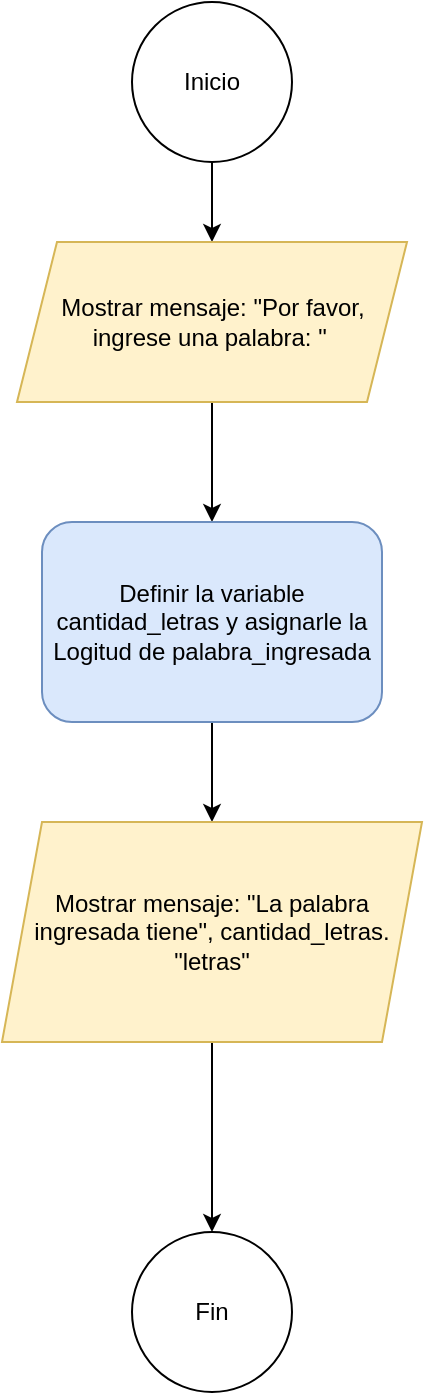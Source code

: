 <mxfile version="24.9.3">
  <diagram id="C5RBs43oDa-KdzZeNtuy" name="Page-1">
    <mxGraphModel dx="1050" dy="522" grid="1" gridSize="10" guides="1" tooltips="1" connect="1" arrows="1" fold="1" page="1" pageScale="1" pageWidth="827" pageHeight="1169" math="0" shadow="0">
      <root>
        <mxCell id="WIyWlLk6GJQsqaUBKTNV-0" />
        <mxCell id="WIyWlLk6GJQsqaUBKTNV-1" parent="WIyWlLk6GJQsqaUBKTNV-0" />
        <mxCell id="NaT2pahWK82kNTzrgSdZ-2" value="" style="edgeStyle=orthogonalEdgeStyle;rounded=0;orthogonalLoop=1;jettySize=auto;html=1;" edge="1" parent="WIyWlLk6GJQsqaUBKTNV-1" source="NaT2pahWK82kNTzrgSdZ-0" target="NaT2pahWK82kNTzrgSdZ-1">
          <mxGeometry relative="1" as="geometry" />
        </mxCell>
        <mxCell id="NaT2pahWK82kNTzrgSdZ-0" value="Inicio" style="ellipse;whiteSpace=wrap;html=1;aspect=fixed;" vertex="1" parent="WIyWlLk6GJQsqaUBKTNV-1">
          <mxGeometry x="380" y="420" width="80" height="80" as="geometry" />
        </mxCell>
        <mxCell id="NaT2pahWK82kNTzrgSdZ-4" value="" style="edgeStyle=orthogonalEdgeStyle;rounded=0;orthogonalLoop=1;jettySize=auto;html=1;" edge="1" parent="WIyWlLk6GJQsqaUBKTNV-1" source="NaT2pahWK82kNTzrgSdZ-1" target="NaT2pahWK82kNTzrgSdZ-3">
          <mxGeometry relative="1" as="geometry" />
        </mxCell>
        <mxCell id="NaT2pahWK82kNTzrgSdZ-1" value="Mostrar mensaje: &quot;Por favor, ingrese una palabra: &quot;&amp;nbsp;" style="shape=parallelogram;perimeter=parallelogramPerimeter;fixedSize=1;rounded=0;shadow=0;html=1;whiteSpace=wrap;fillColor=#fff2cc;strokeColor=#d6b656;" vertex="1" parent="WIyWlLk6GJQsqaUBKTNV-1">
          <mxGeometry x="322.5" y="540" width="195" height="80" as="geometry" />
        </mxCell>
        <mxCell id="NaT2pahWK82kNTzrgSdZ-6" value="" style="edgeStyle=orthogonalEdgeStyle;rounded=0;orthogonalLoop=1;jettySize=auto;html=1;" edge="1" parent="WIyWlLk6GJQsqaUBKTNV-1" source="NaT2pahWK82kNTzrgSdZ-3" target="NaT2pahWK82kNTzrgSdZ-5">
          <mxGeometry relative="1" as="geometry" />
        </mxCell>
        <mxCell id="NaT2pahWK82kNTzrgSdZ-3" value="Definir la variable cantidad_letras y asignarle la Logitud de palabra_ingresada" style="rounded=1;whiteSpace=wrap;html=1;fillColor=#dae8fc;strokeColor=#6c8ebf;shadow=0;" vertex="1" parent="WIyWlLk6GJQsqaUBKTNV-1">
          <mxGeometry x="335" y="680" width="170" height="100" as="geometry" />
        </mxCell>
        <mxCell id="NaT2pahWK82kNTzrgSdZ-11" value="" style="edgeStyle=orthogonalEdgeStyle;rounded=0;orthogonalLoop=1;jettySize=auto;html=1;" edge="1" parent="WIyWlLk6GJQsqaUBKTNV-1" source="NaT2pahWK82kNTzrgSdZ-5" target="NaT2pahWK82kNTzrgSdZ-10">
          <mxGeometry relative="1" as="geometry" />
        </mxCell>
        <mxCell id="NaT2pahWK82kNTzrgSdZ-5" value="Mostrar mensaje: &quot;La palabra ingresada tiene&quot;, cantidad_letras. &quot;letras&quot;" style="shape=parallelogram;perimeter=parallelogramPerimeter;whiteSpace=wrap;html=1;fixedSize=1;fillColor=#fff2cc;strokeColor=#d6b656;rounded=0;shadow=0;" vertex="1" parent="WIyWlLk6GJQsqaUBKTNV-1">
          <mxGeometry x="315" y="830" width="210" height="110" as="geometry" />
        </mxCell>
        <mxCell id="NaT2pahWK82kNTzrgSdZ-10" value="Fin" style="ellipse;whiteSpace=wrap;html=1;rounded=0;shadow=0;" vertex="1" parent="WIyWlLk6GJQsqaUBKTNV-1">
          <mxGeometry x="380" y="1035" width="80" height="80" as="geometry" />
        </mxCell>
      </root>
    </mxGraphModel>
  </diagram>
</mxfile>
